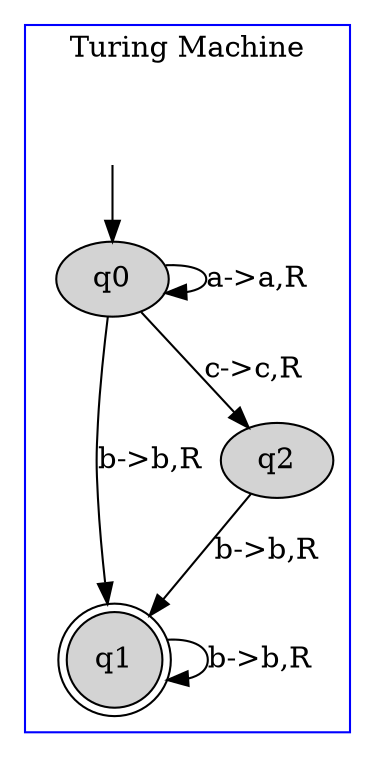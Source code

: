 digraph G {
	subgraph cluster_1 {
		node [style=filled];
		label = "Turing Machine"
		color=blue;

		q0;
		q1 [shape="doublecircle"];
		q2;
		q0->q0[label="a->a,R"];
		q0->q1[label="b->b,R"];
		q0->q2[label="c->c,R"];
		q1->q1[label="b->b,R"];
		q2->q1[label="b->b,R"];
x [color=white, label=""];		x->q0	}

}